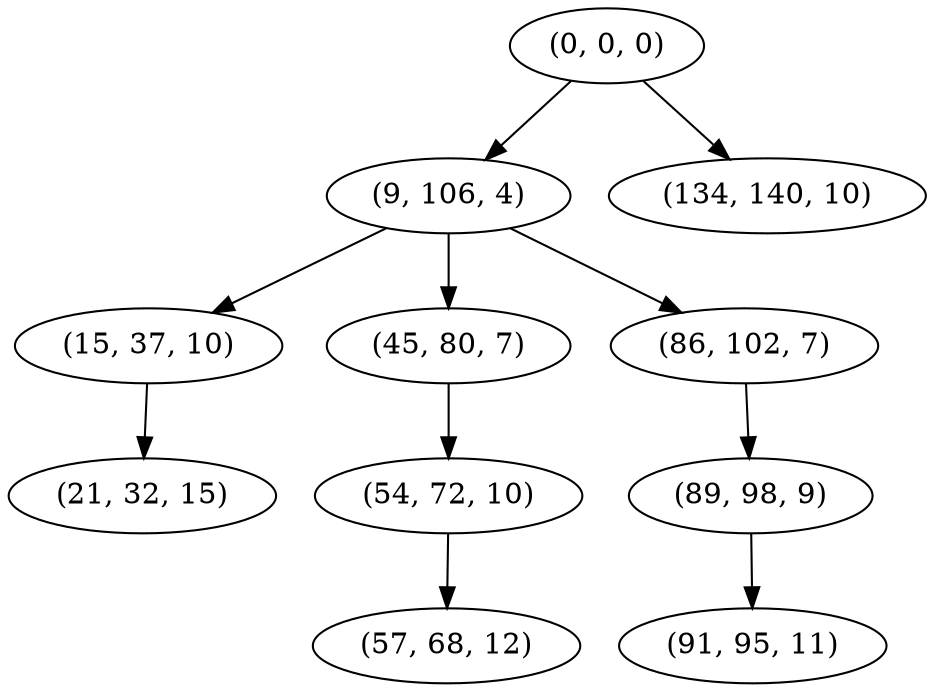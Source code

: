 digraph tree {
    "(0, 0, 0)";
    "(9, 106, 4)";
    "(15, 37, 10)";
    "(21, 32, 15)";
    "(45, 80, 7)";
    "(54, 72, 10)";
    "(57, 68, 12)";
    "(86, 102, 7)";
    "(89, 98, 9)";
    "(91, 95, 11)";
    "(134, 140, 10)";
    "(0, 0, 0)" -> "(9, 106, 4)";
    "(0, 0, 0)" -> "(134, 140, 10)";
    "(9, 106, 4)" -> "(15, 37, 10)";
    "(9, 106, 4)" -> "(45, 80, 7)";
    "(9, 106, 4)" -> "(86, 102, 7)";
    "(15, 37, 10)" -> "(21, 32, 15)";
    "(45, 80, 7)" -> "(54, 72, 10)";
    "(54, 72, 10)" -> "(57, 68, 12)";
    "(86, 102, 7)" -> "(89, 98, 9)";
    "(89, 98, 9)" -> "(91, 95, 11)";
}
